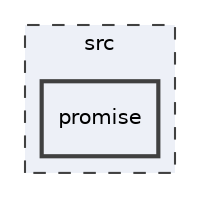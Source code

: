 digraph "promise"
{
 // INTERACTIVE_SVG=YES
 // LATEX_PDF_SIZE
  edge [fontname="Helvetica",fontsize="10",labelfontname="Helvetica",labelfontsize="10"];
  node [fontname="Helvetica",fontsize="10",shape=record];
  compound=true
  subgraph clusterdir_68267d1309a1af8e8297ef4c3efbcdba {
    graph [ bgcolor="#edf0f7", pencolor="grey25", style="filled,dashed,", label="src", fontname="Helvetica", fontsize="10", URL="dir_68267d1309a1af8e8297ef4c3efbcdba.html"]
  dir_d6107f9f0c4a5920ffe7ac7318fc13ee [shape=box, label="promise", style="filled,bold,", fillcolor="#edf0f7", color="grey25", URL="dir_d6107f9f0c4a5920ffe7ac7318fc13ee.html"];
  }
}
